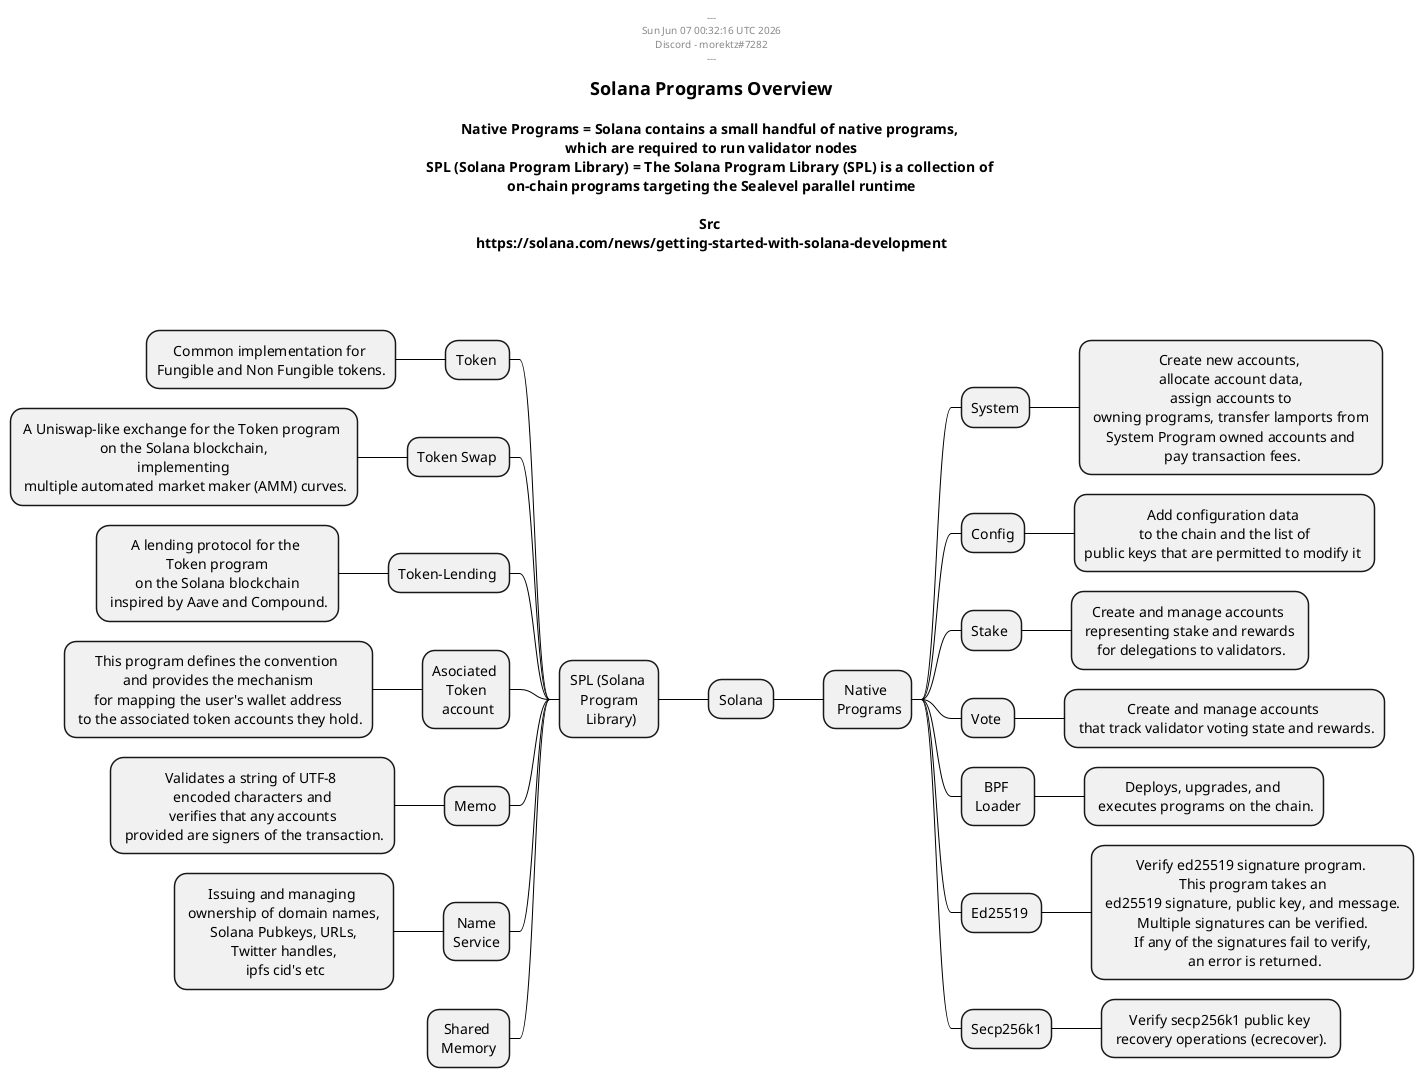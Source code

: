 @startmindmap

/' 
This is based off this article 
https://solana.com/news/getting-started-with-solana-development
This generates the stuff mentioned in the above link
'/


'scale 2 

' Styling

skinparam {
    DefaultTextAlignment Center
    DefaultFontName Arial
    ArrowColor Black
}



header 
---
%date()
Discord - morektz#7282
---
end header 

title 
= Solana Programs Overview 

Native Programs = Solana contains a small handful of native programs, 
which are required to run validator nodes
SPL (Solana Program Library) = The Solana Program Library (SPL) is a collection of 
on-chain programs targeting the Sealevel parallel runtime

Src 
https://solana.com/news/getting-started-with-solana-development



end title 




+ Solana

++ Native \n Programs
+++ System
++++ Create new accounts, \n allocate account data, \n assign accounts to \n owning programs, transfer lamports from \n System Program owned accounts and \n pay transaction fees.
+++ Config
++++ Add configuration data \n to the chain and the list of \npublic keys that are permitted to modify it 
+++ Stake 
++++ Create and manage accounts \n representing stake and rewards \n for delegations to validators.
+++ Vote 
++++ Create and manage accounts \n that track validator voting state and rewards.
+++ BPF \n Loader 
++++ Deploys, upgrades, and \n executes programs on the chain.
+++ Ed25519 
++++ Verify ed25519 signature program. \n This program takes an \n ed25519 signature, public key, and message. \n Multiple signatures can be verified. \n If any of the signatures fail to verify, \n an error is returned.
+++ Secp256k1
++++ Verify secp256k1 public key \n recovery operations (ecrecover). 

-- SPL (Solana \n Program \n Library)
--- Token 
---- Common implementation for \nFungible and Non Fungible tokens.
--- Token Swap 
---- A Uniswap-like exchange for the Token program \n on the Solana blockchain, \n implementing \n multiple automated market maker (AMM) curves.
--- Token-Lending 
---- A lending protocol for the \n Token program \n on the Solana blockchain \n inspired by Aave and Compound.
--- Asociated \n Token \n account
---- This program defines the convention \n and provides the mechanism \n for mapping the user's wallet address \n to the associated token accounts they hold.
--- Memo 
---- Validates a string of UTF-8 \n encoded characters and \n verifies that any accounts \n provided are signers of the transaction.
--- Name\nService
---- Issuing and managing \n ownership of domain names, \n Solana Pubkeys, URLs, \n Twitter handles, \n ipfs cid's etc
--- Shared \n Memory 

@endmindmap

